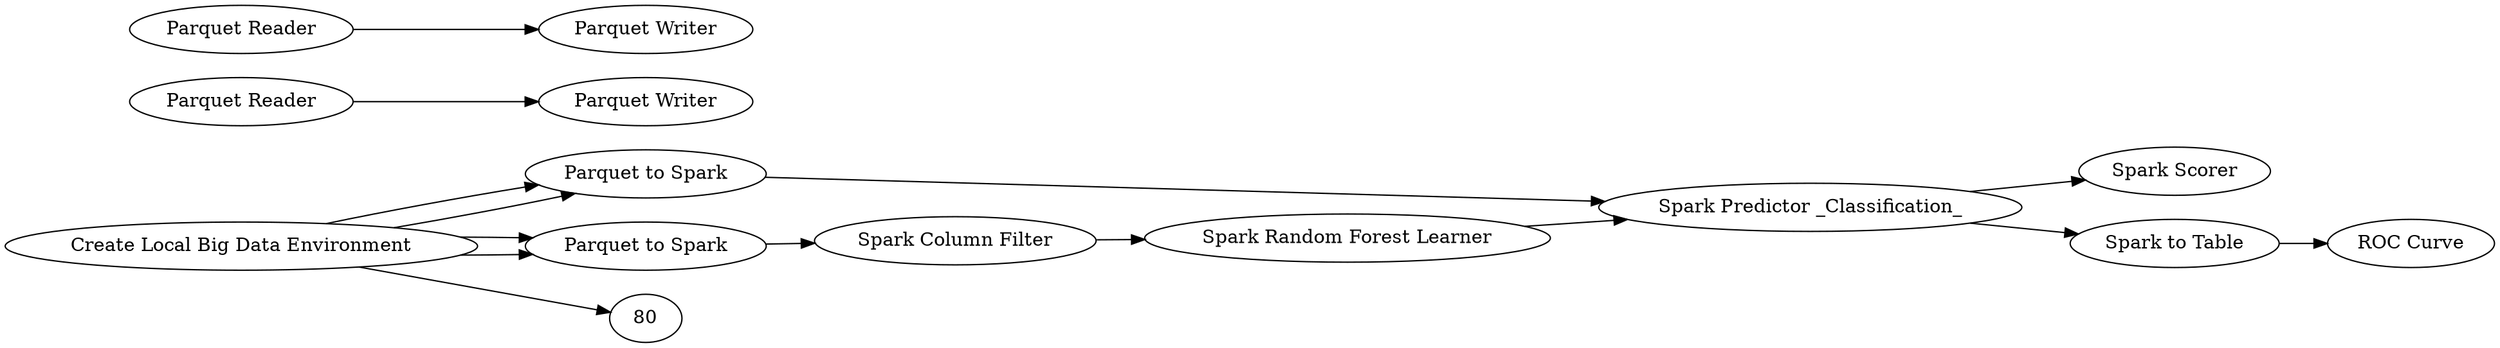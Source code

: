 digraph {
	61 [label="Create Local Big Data Environment"]
	76 [label="Parquet Writer"]
	77 [label="Parquet Reader"]
	78 [label="Parquet Reader"]
	79 [label="Parquet Writer"]
	81 [label="Parquet to Spark"]
	82 [label="Parquet to Spark"]
	83 [label="Spark Column Filter"]
	84 [label="Spark Random Forest Learner"]
	85 [label="Spark Predictor _Classification_"]
	86 [label="Spark Scorer"]
	87 [label="Spark to Table"]
	88 [label="ROC Curve"]
	77 -> 76
	78 -> 79
	61 -> 81
	61 -> 81
	61 -> 82
	61 -> 82
	61 -> 80
	81 -> 85
	82 -> 83
	83 -> 84
	84 -> 85
	85 -> 86
	85 -> 87
	87 -> 88
	rankdir=LR
}
